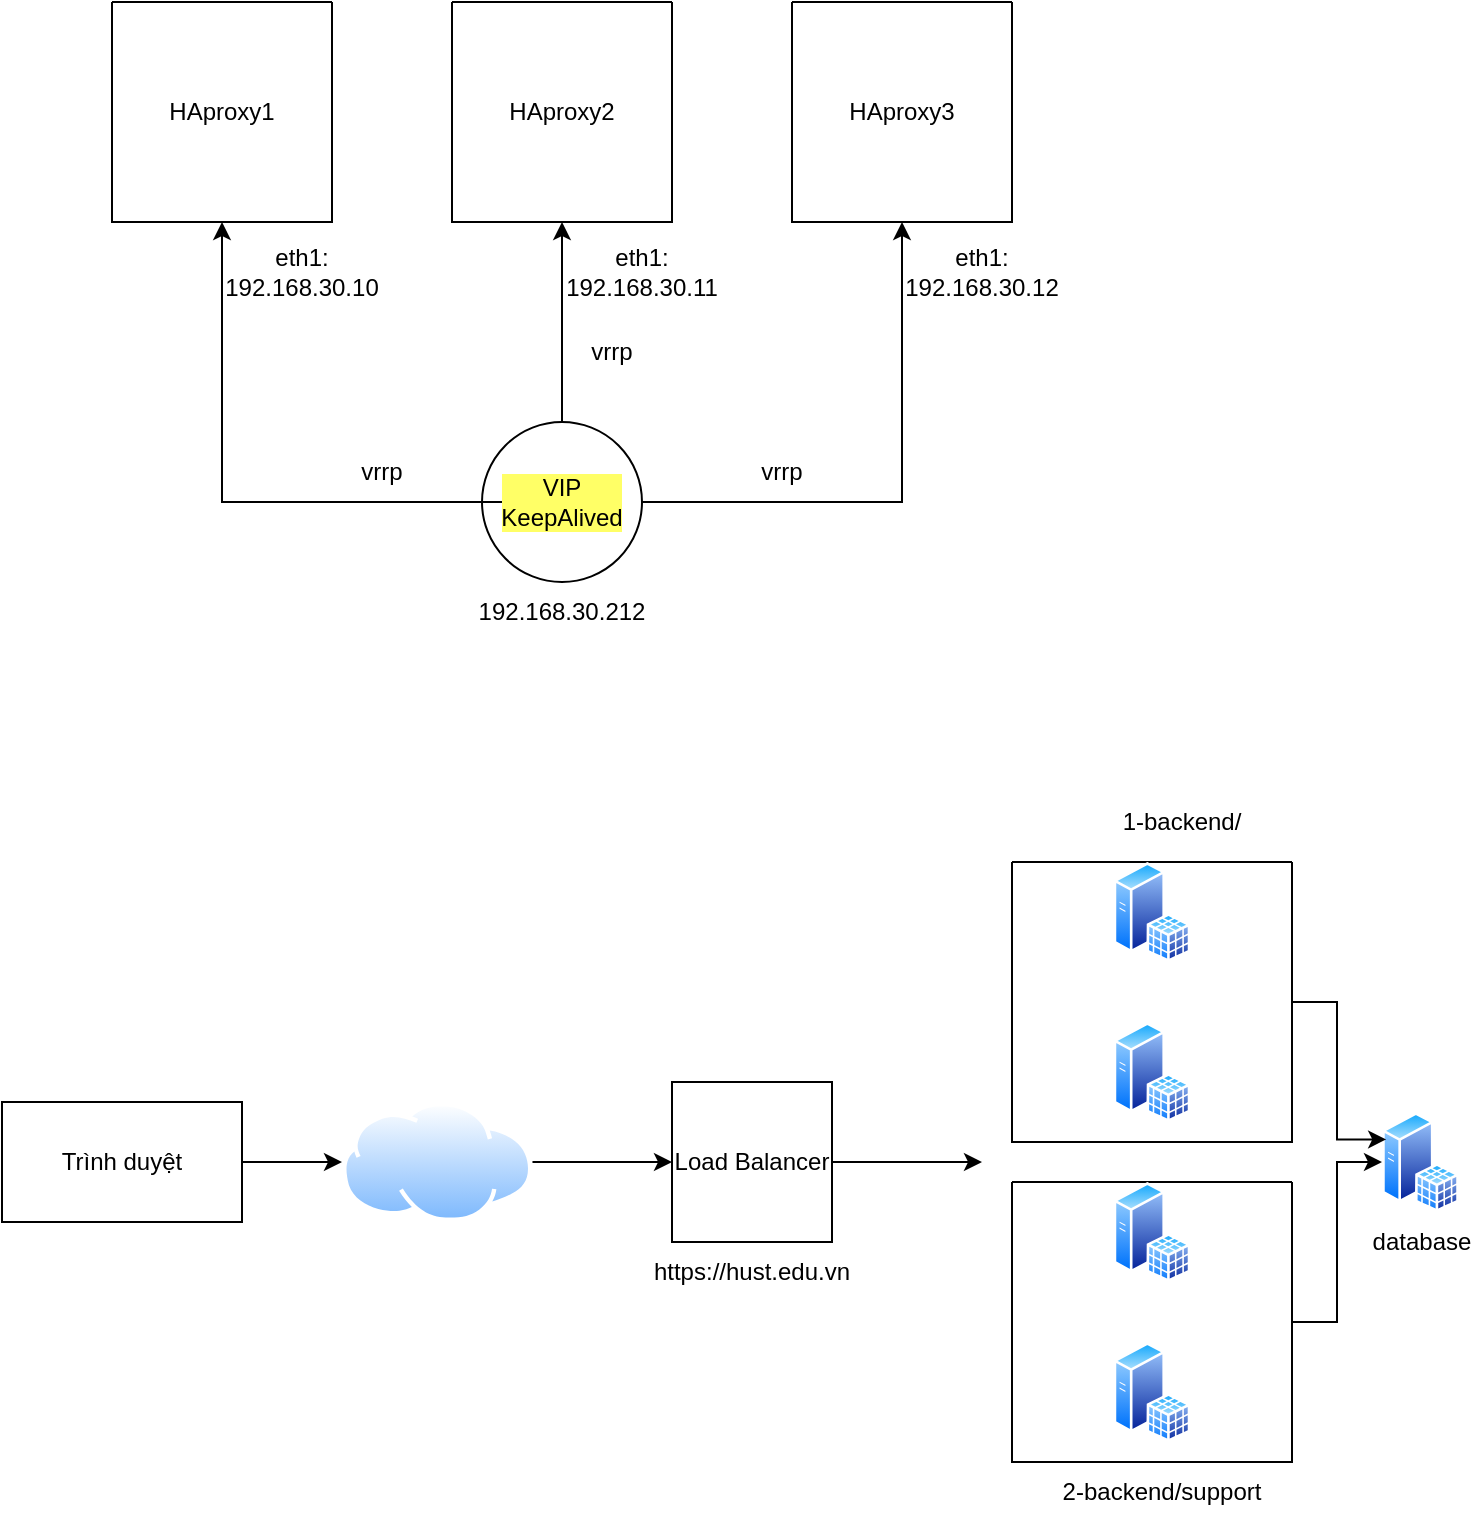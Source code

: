 <mxfile version="15.6.6" type="device"><diagram id="LL5b-cmVnHwEGgDj5A29" name="Page-1"><mxGraphModel dx="1038" dy="579" grid="1" gridSize="10" guides="1" tooltips="1" connect="1" arrows="1" fold="1" page="1" pageScale="1" pageWidth="850" pageHeight="1100" math="0" shadow="0"><root><mxCell id="0"/><mxCell id="1" parent="0"/><mxCell id="lbdAIHg4fDh6juZEhN_g-1" value="HAproxy1" style="text;html=1;strokeColor=none;fillColor=none;align=center;verticalAlign=middle;whiteSpace=wrap;rounded=0;fontColor=default;" vertex="1" parent="1"><mxGeometry x="130" y="180" width="60" height="30" as="geometry"/></mxCell><mxCell id="lbdAIHg4fDh6juZEhN_g-2" value="HAproxy2" style="text;html=1;strokeColor=none;fillColor=none;align=center;verticalAlign=middle;whiteSpace=wrap;rounded=0;fontColor=default;" vertex="1" parent="1"><mxGeometry x="300" y="180" width="60" height="30" as="geometry"/></mxCell><mxCell id="lbdAIHg4fDh6juZEhN_g-3" value="HAproxy3" style="text;html=1;strokeColor=none;fillColor=none;align=center;verticalAlign=middle;whiteSpace=wrap;rounded=0;fontColor=default;" vertex="1" parent="1"><mxGeometry x="470" y="180" width="60" height="30" as="geometry"/></mxCell><mxCell id="lbdAIHg4fDh6juZEhN_g-4" value="" style="swimlane;startSize=0;labelBackgroundColor=#FFFF66;fontColor=default;fillColor=default;strokeColor=default;" vertex="1" parent="1"><mxGeometry x="105" y="140" width="110" height="110" as="geometry"/></mxCell><mxCell id="lbdAIHg4fDh6juZEhN_g-5" value="" style="swimlane;startSize=0;labelBackgroundColor=#FFFF66;fontColor=default;fillColor=default;strokeColor=default;" vertex="1" parent="1"><mxGeometry x="275" y="140" width="110" height="110" as="geometry"/></mxCell><mxCell id="lbdAIHg4fDh6juZEhN_g-6" value="" style="swimlane;startSize=0;labelBackgroundColor=#FFFF66;fontColor=default;fillColor=default;strokeColor=default;" vertex="1" parent="1"><mxGeometry x="445" y="140" width="110" height="110" as="geometry"/></mxCell><mxCell id="lbdAIHg4fDh6juZEhN_g-10" style="edgeStyle=orthogonalEdgeStyle;rounded=0;orthogonalLoop=1;jettySize=auto;html=1;entryX=0.5;entryY=1;entryDx=0;entryDy=0;fontColor=default;" edge="1" parent="1" source="lbdAIHg4fDh6juZEhN_g-7" target="lbdAIHg4fDh6juZEhN_g-6"><mxGeometry relative="1" as="geometry"/></mxCell><mxCell id="lbdAIHg4fDh6juZEhN_g-11" style="edgeStyle=orthogonalEdgeStyle;rounded=0;orthogonalLoop=1;jettySize=auto;html=1;entryX=0.5;entryY=1;entryDx=0;entryDy=0;labelBackgroundColor=default;fontColor=default;strokeColor=default;" edge="1" parent="1" source="lbdAIHg4fDh6juZEhN_g-7" target="lbdAIHg4fDh6juZEhN_g-5"><mxGeometry relative="1" as="geometry"/></mxCell><mxCell id="lbdAIHg4fDh6juZEhN_g-7" value="" style="ellipse;whiteSpace=wrap;html=1;aspect=fixed;labelBackgroundColor=#FFFF66;fontColor=default;strokeColor=default;fillColor=default;" vertex="1" parent="1"><mxGeometry x="290" y="350" width="80" height="80" as="geometry"/></mxCell><mxCell id="lbdAIHg4fDh6juZEhN_g-9" style="edgeStyle=orthogonalEdgeStyle;rounded=0;orthogonalLoop=1;jettySize=auto;html=1;entryX=0.5;entryY=1;entryDx=0;entryDy=0;fontColor=default;strokeColor=default;labelBackgroundColor=default;" edge="1" parent="1" source="lbdAIHg4fDh6juZEhN_g-8" target="lbdAIHg4fDh6juZEhN_g-4"><mxGeometry relative="1" as="geometry"/></mxCell><mxCell id="lbdAIHg4fDh6juZEhN_g-8" value="VIP&lt;br&gt;KeepAlived" style="text;html=1;strokeColor=none;fillColor=none;align=center;verticalAlign=middle;whiteSpace=wrap;rounded=0;labelBackgroundColor=#FFFF66;fontColor=default;" vertex="1" parent="1"><mxGeometry x="300" y="375" width="60" height="30" as="geometry"/></mxCell><mxCell id="lbdAIHg4fDh6juZEhN_g-12" value="vrrp" style="text;html=1;strokeColor=none;fillColor=none;align=center;verticalAlign=middle;whiteSpace=wrap;rounded=0;labelBackgroundColor=#FFFFFF;fontColor=default;" vertex="1" parent="1"><mxGeometry x="410" y="360" width="60" height="30" as="geometry"/></mxCell><mxCell id="lbdAIHg4fDh6juZEhN_g-13" value="vrrp" style="text;html=1;strokeColor=none;fillColor=none;align=center;verticalAlign=middle;whiteSpace=wrap;rounded=0;labelBackgroundColor=#FFFFFF;fontColor=default;" vertex="1" parent="1"><mxGeometry x="325" y="300" width="60" height="30" as="geometry"/></mxCell><mxCell id="lbdAIHg4fDh6juZEhN_g-14" value="vrrp" style="text;html=1;strokeColor=none;fillColor=none;align=center;verticalAlign=middle;whiteSpace=wrap;rounded=0;labelBackgroundColor=#FFFFFF;fontColor=default;" vertex="1" parent="1"><mxGeometry x="210" y="360" width="60" height="30" as="geometry"/></mxCell><mxCell id="lbdAIHg4fDh6juZEhN_g-15" value="eth1: 192.168.30.12" style="text;html=1;strokeColor=none;fillColor=none;align=center;verticalAlign=middle;whiteSpace=wrap;rounded=0;labelBackgroundColor=#FFFFFF;fontColor=default;" vertex="1" parent="1"><mxGeometry x="510" y="260" width="60" height="30" as="geometry"/></mxCell><mxCell id="lbdAIHg4fDh6juZEhN_g-16" value="eth1: 192.168.30.11" style="text;html=1;strokeColor=none;fillColor=none;align=center;verticalAlign=middle;whiteSpace=wrap;rounded=0;labelBackgroundColor=#FFFFFF;fontColor=default;" vertex="1" parent="1"><mxGeometry x="340" y="260" width="60" height="30" as="geometry"/></mxCell><mxCell id="lbdAIHg4fDh6juZEhN_g-17" value="eth1: 192.168.30.10" style="text;html=1;strokeColor=none;fillColor=none;align=center;verticalAlign=middle;whiteSpace=wrap;rounded=0;labelBackgroundColor=#FFFFFF;fontColor=default;" vertex="1" parent="1"><mxGeometry x="170" y="260" width="60" height="30" as="geometry"/></mxCell><mxCell id="lbdAIHg4fDh6juZEhN_g-18" value="192.168.30.212" style="text;html=1;strokeColor=none;fillColor=none;align=center;verticalAlign=middle;whiteSpace=wrap;rounded=0;labelBackgroundColor=#FFFFFF;fontColor=default;" vertex="1" parent="1"><mxGeometry x="300" y="430" width="60" height="30" as="geometry"/></mxCell><mxCell id="lbdAIHg4fDh6juZEhN_g-28" style="edgeStyle=orthogonalEdgeStyle;rounded=0;orthogonalLoop=1;jettySize=auto;html=1;entryX=0;entryY=0.5;entryDx=0;entryDy=0;labelBackgroundColor=default;fontColor=default;strokeColor=default;" edge="1" parent="1" source="lbdAIHg4fDh6juZEhN_g-19" target="lbdAIHg4fDh6juZEhN_g-21"><mxGeometry relative="1" as="geometry"/></mxCell><mxCell id="lbdAIHg4fDh6juZEhN_g-19" value="" style="aspect=fixed;perimeter=ellipsePerimeter;html=1;align=center;shadow=0;dashed=0;spacingTop=3;image;image=img/lib/active_directory/internet_cloud.svg;labelBackgroundColor=#FFFFFF;fontColor=default;strokeColor=default;fillColor=default;" vertex="1" parent="1"><mxGeometry x="220" y="690" width="95.24" height="60" as="geometry"/></mxCell><mxCell id="lbdAIHg4fDh6juZEhN_g-30" style="edgeStyle=orthogonalEdgeStyle;rounded=0;orthogonalLoop=1;jettySize=auto;html=1;labelBackgroundColor=default;fontColor=default;strokeColor=default;" edge="1" parent="1" source="lbdAIHg4fDh6juZEhN_g-21"><mxGeometry relative="1" as="geometry"><mxPoint x="540" y="720" as="targetPoint"/></mxGeometry></mxCell><mxCell id="lbdAIHg4fDh6juZEhN_g-21" value="Load Balancer" style="whiteSpace=wrap;html=1;aspect=fixed;labelBackgroundColor=#FFFFFF;fontColor=default;strokeColor=default;fillColor=default;" vertex="1" parent="1"><mxGeometry x="385" y="680" width="80" height="80" as="geometry"/></mxCell><mxCell id="lbdAIHg4fDh6juZEhN_g-24" value="" style="aspect=fixed;perimeter=ellipsePerimeter;html=1;align=center;shadow=0;dashed=0;spacingTop=3;image;image=img/lib/active_directory/sql_server.svg;labelBackgroundColor=#FFFFFF;fontColor=default;strokeColor=default;fillColor=default;" vertex="1" parent="1"><mxGeometry x="740" y="695" width="38.5" height="50" as="geometry"/></mxCell><mxCell id="lbdAIHg4fDh6juZEhN_g-27" style="edgeStyle=orthogonalEdgeStyle;rounded=0;orthogonalLoop=1;jettySize=auto;html=1;labelBackgroundColor=default;fontColor=default;strokeColor=default;" edge="1" parent="1" source="lbdAIHg4fDh6juZEhN_g-26" target="lbdAIHg4fDh6juZEhN_g-19"><mxGeometry relative="1" as="geometry"/></mxCell><mxCell id="lbdAIHg4fDh6juZEhN_g-26" value="Trình duyệt" style="rounded=0;whiteSpace=wrap;html=1;labelBackgroundColor=#FFFFFF;fontColor=default;strokeColor=default;fillColor=default;" vertex="1" parent="1"><mxGeometry x="50" y="690" width="120" height="60" as="geometry"/></mxCell><mxCell id="lbdAIHg4fDh6juZEhN_g-40" style="edgeStyle=orthogonalEdgeStyle;rounded=0;orthogonalLoop=1;jettySize=auto;html=1;entryX=0;entryY=0.25;entryDx=0;entryDy=0;labelBackgroundColor=default;fontColor=default;strokeColor=default;" edge="1" parent="1" source="lbdAIHg4fDh6juZEhN_g-29" target="lbdAIHg4fDh6juZEhN_g-24"><mxGeometry relative="1" as="geometry"/></mxCell><mxCell id="lbdAIHg4fDh6juZEhN_g-29" value="" style="swimlane;startSize=0;labelBackgroundColor=#FFFFFF;fontColor=default;strokeColor=default;fillColor=default;" vertex="1" parent="1"><mxGeometry x="555" y="570" width="140" height="140" as="geometry"/></mxCell><mxCell id="lbdAIHg4fDh6juZEhN_g-22" value="" style="aspect=fixed;perimeter=ellipsePerimeter;html=1;align=center;shadow=0;dashed=0;spacingTop=3;image;image=img/lib/active_directory/sql_server.svg;labelBackgroundColor=#FFFFFF;fontColor=default;strokeColor=default;fillColor=default;" vertex="1" parent="lbdAIHg4fDh6juZEhN_g-29"><mxGeometry x="50.75" width="38.5" height="50" as="geometry"/></mxCell><mxCell id="lbdAIHg4fDh6juZEhN_g-23" value="" style="aspect=fixed;perimeter=ellipsePerimeter;html=1;align=center;shadow=0;dashed=0;spacingTop=3;image;image=img/lib/active_directory/sql_server.svg;labelBackgroundColor=#FFFFFF;fontColor=default;strokeColor=default;fillColor=default;" vertex="1" parent="lbdAIHg4fDh6juZEhN_g-29"><mxGeometry x="50.75" y="80" width="38.5" height="50" as="geometry"/></mxCell><mxCell id="lbdAIHg4fDh6juZEhN_g-33" value="1-backend/" style="text;html=1;strokeColor=none;fillColor=none;align=center;verticalAlign=middle;whiteSpace=wrap;rounded=0;labelBackgroundColor=#FFFFFF;fontColor=default;" vertex="1" parent="1"><mxGeometry x="570" y="535" width="140" height="30" as="geometry"/></mxCell><mxCell id="lbdAIHg4fDh6juZEhN_g-34" value="https://hust.edu.vn" style="text;html=1;strokeColor=none;fillColor=none;align=center;verticalAlign=middle;whiteSpace=wrap;rounded=0;labelBackgroundColor=#FFFFFF;fontColor=default;" vertex="1" parent="1"><mxGeometry x="365" y="760" width="120" height="30" as="geometry"/></mxCell><mxCell id="lbdAIHg4fDh6juZEhN_g-41" style="edgeStyle=orthogonalEdgeStyle;rounded=0;orthogonalLoop=1;jettySize=auto;html=1;entryX=0;entryY=0.5;entryDx=0;entryDy=0;labelBackgroundColor=default;fontColor=default;strokeColor=default;" edge="1" parent="1" source="lbdAIHg4fDh6juZEhN_g-35" target="lbdAIHg4fDh6juZEhN_g-24"><mxGeometry relative="1" as="geometry"/></mxCell><mxCell id="lbdAIHg4fDh6juZEhN_g-35" value="" style="swimlane;startSize=0;labelBackgroundColor=#FFFFFF;fontColor=default;strokeColor=default;fillColor=default;" vertex="1" parent="1"><mxGeometry x="555" y="730" width="140" height="140" as="geometry"/></mxCell><mxCell id="lbdAIHg4fDh6juZEhN_g-36" value="" style="aspect=fixed;perimeter=ellipsePerimeter;html=1;align=center;shadow=0;dashed=0;spacingTop=3;image;image=img/lib/active_directory/sql_server.svg;labelBackgroundColor=#FFFFFF;fontColor=default;strokeColor=default;fillColor=default;" vertex="1" parent="lbdAIHg4fDh6juZEhN_g-35"><mxGeometry x="50.75" width="38.5" height="50" as="geometry"/></mxCell><mxCell id="lbdAIHg4fDh6juZEhN_g-37" value="" style="aspect=fixed;perimeter=ellipsePerimeter;html=1;align=center;shadow=0;dashed=0;spacingTop=3;image;image=img/lib/active_directory/sql_server.svg;labelBackgroundColor=#FFFFFF;fontColor=default;strokeColor=default;fillColor=default;" vertex="1" parent="lbdAIHg4fDh6juZEhN_g-35"><mxGeometry x="50.75" y="80" width="38.5" height="50" as="geometry"/></mxCell><mxCell id="lbdAIHg4fDh6juZEhN_g-42" value="2-backend/support" style="text;html=1;strokeColor=none;fillColor=none;align=center;verticalAlign=middle;whiteSpace=wrap;rounded=0;labelBackgroundColor=#FFFFFF;fontColor=default;" vertex="1" parent="1"><mxGeometry x="560" y="870" width="140" height="30" as="geometry"/></mxCell><mxCell id="lbdAIHg4fDh6juZEhN_g-43" value="database" style="text;html=1;strokeColor=none;fillColor=none;align=center;verticalAlign=middle;whiteSpace=wrap;rounded=0;labelBackgroundColor=#FFFFFF;fontColor=default;" vertex="1" parent="1"><mxGeometry x="730" y="745" width="60" height="30" as="geometry"/></mxCell></root></mxGraphModel></diagram></mxfile>